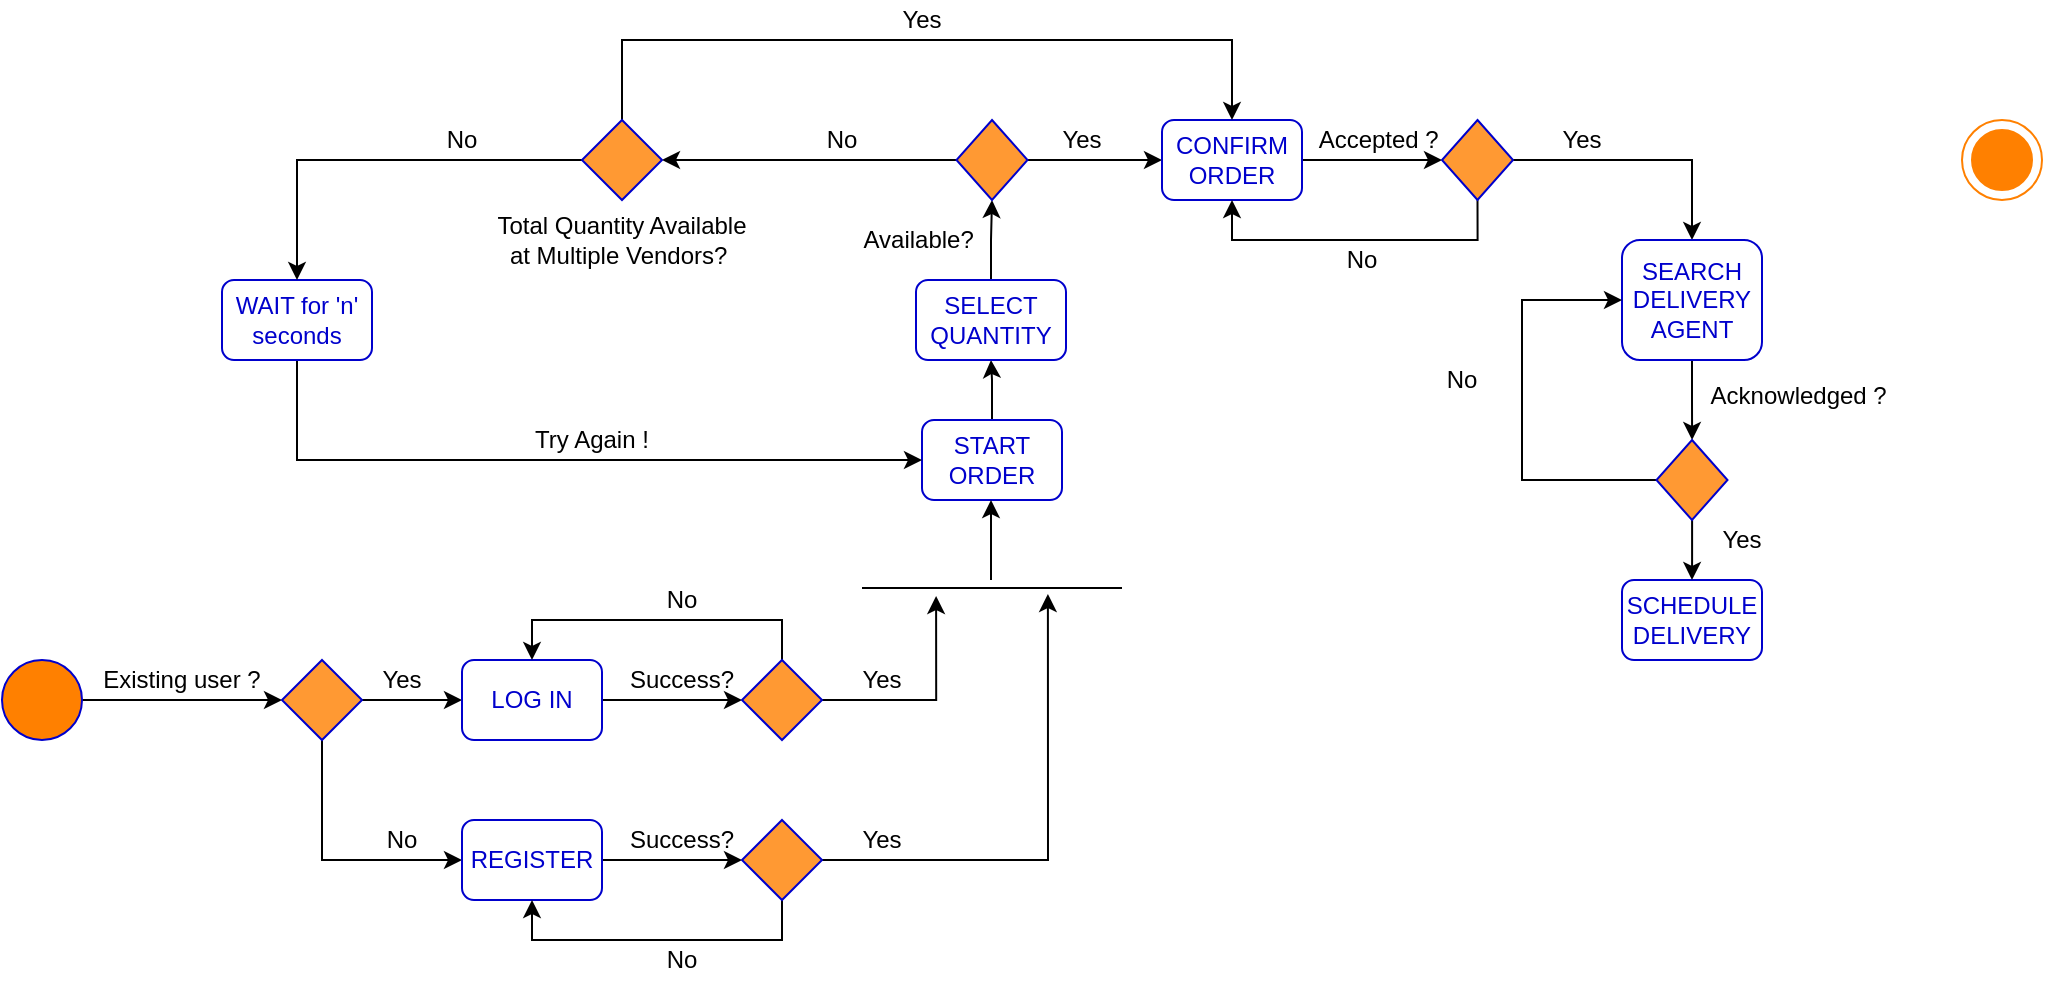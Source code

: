 <mxfile version="15.0.6" type="github">
  <diagram name="Page-1" id="52a04d89-c75d-2922-d76d-85b35f80e030">
    <mxGraphModel dx="1422" dy="705" grid="1" gridSize="10" guides="1" tooltips="1" connect="1" arrows="1" fold="1" page="1" pageScale="1" pageWidth="1100" pageHeight="850" background="none" math="0" shadow="0">
      <root>
        <mxCell id="0" />
        <mxCell id="1" parent="0" />
        <mxCell id="-y61v7st2WPRI6r0obGL-35" style="edgeStyle=orthogonalEdgeStyle;rounded=0;orthogonalLoop=1;jettySize=auto;html=1;exitX=1;exitY=0.5;exitDx=0;exitDy=0;" edge="1" parent="1" source="-y61v7st2WPRI6r0obGL-3" target="-y61v7st2WPRI6r0obGL-16">
          <mxGeometry relative="1" as="geometry" />
        </mxCell>
        <mxCell id="-y61v7st2WPRI6r0obGL-3" value="" style="shape=ellipse;html=1;fillColor=#FF8000;fontSize=18;fontColor=#ffffff;strokeColor=#0000CC;align=center;" vertex="1" parent="1">
          <mxGeometry x="20" y="470" width="40" height="40" as="geometry" />
        </mxCell>
        <mxCell id="-y61v7st2WPRI6r0obGL-25" value="" style="shape=mxgraph.sysml.actFinal;html=1;verticalLabelPosition=bottom;labelBackgroundColor=#ffffff;verticalAlign=top;strokeColor=#FF8000;fillColor=#FFFFFF;fontSize=11;fontColor=#0000CC;align=center;" vertex="1" parent="1">
          <mxGeometry x="1000" y="200" width="40" height="40" as="geometry" />
        </mxCell>
        <mxCell id="-y61v7st2WPRI6r0obGL-33" style="edgeStyle=orthogonalEdgeStyle;rounded=0;orthogonalLoop=1;jettySize=auto;html=1;exitX=1;exitY=0.5;exitDx=0;exitDy=0;entryX=0;entryY=0.5;entryDx=0;entryDy=0;" edge="1" parent="1" source="-y61v7st2WPRI6r0obGL-16" target="-y61v7st2WPRI6r0obGL-9">
          <mxGeometry relative="1" as="geometry" />
        </mxCell>
        <mxCell id="-y61v7st2WPRI6r0obGL-113" style="edgeStyle=orthogonalEdgeStyle;rounded=0;orthogonalLoop=1;jettySize=auto;html=1;exitX=0.5;exitY=1;exitDx=0;exitDy=0;entryX=0;entryY=0.5;entryDx=0;entryDy=0;" edge="1" parent="1" source="-y61v7st2WPRI6r0obGL-16" target="-y61v7st2WPRI6r0obGL-29">
          <mxGeometry relative="1" as="geometry" />
        </mxCell>
        <mxCell id="-y61v7st2WPRI6r0obGL-16" value="" style="shape=rhombus;html=1;labelPosition=right;align=left;verticalAlign=middle;strokeColor=#0000CC;fillColor=#FF9933;fontColor=#000000;" vertex="1" parent="1">
          <mxGeometry x="160" y="470" width="40" height="40" as="geometry" />
        </mxCell>
        <mxCell id="-y61v7st2WPRI6r0obGL-45" style="edgeStyle=orthogonalEdgeStyle;rounded=0;orthogonalLoop=1;jettySize=auto;html=1;exitX=1;exitY=0.5;exitDx=0;exitDy=0;entryX=0;entryY=0.5;entryDx=0;entryDy=0;" edge="1" parent="1" source="-y61v7st2WPRI6r0obGL-9" target="-y61v7st2WPRI6r0obGL-44">
          <mxGeometry relative="1" as="geometry" />
        </mxCell>
        <mxCell id="-y61v7st2WPRI6r0obGL-9" value="LOG IN" style="strokeColor=#0000CC;fillColor=inherit;gradientColor=inherit;shape=rect;html=1;rounded=1;whiteSpace=wrap;align=center;fontColor=#0000CC;" vertex="1" parent="1">
          <mxGeometry x="250" y="470" width="70" height="40" as="geometry" />
        </mxCell>
        <mxCell id="-y61v7st2WPRI6r0obGL-49" style="edgeStyle=orthogonalEdgeStyle;rounded=0;orthogonalLoop=1;jettySize=auto;html=1;exitX=1;exitY=0.5;exitDx=0;exitDy=0;entryX=0;entryY=0.5;entryDx=0;entryDy=0;" edge="1" parent="1" source="-y61v7st2WPRI6r0obGL-29" target="-y61v7st2WPRI6r0obGL-48">
          <mxGeometry relative="1" as="geometry" />
        </mxCell>
        <mxCell id="-y61v7st2WPRI6r0obGL-29" value="REGISTER" style="strokeColor=#0000CC;fillColor=inherit;gradientColor=inherit;shape=rect;html=1;rounded=1;whiteSpace=wrap;align=center;fontColor=#0000CC;" vertex="1" parent="1">
          <mxGeometry x="250" y="550" width="70" height="40" as="geometry" />
        </mxCell>
        <mxCell id="-y61v7st2WPRI6r0obGL-36" value="Existing user ?" style="text;html=1;strokeColor=none;fillColor=none;align=center;verticalAlign=middle;whiteSpace=wrap;rounded=0;" vertex="1" parent="1">
          <mxGeometry x="60" y="470" width="100" height="20" as="geometry" />
        </mxCell>
        <mxCell id="-y61v7st2WPRI6r0obGL-42" value="Yes" style="text;html=1;strokeColor=none;fillColor=none;align=center;verticalAlign=middle;whiteSpace=wrap;rounded=0;" vertex="1" parent="1">
          <mxGeometry x="170" y="470" width="100" height="20" as="geometry" />
        </mxCell>
        <mxCell id="-y61v7st2WPRI6r0obGL-43" value="No" style="text;html=1;strokeColor=none;fillColor=none;align=center;verticalAlign=middle;whiteSpace=wrap;rounded=0;" vertex="1" parent="1">
          <mxGeometry x="170" y="550" width="100" height="20" as="geometry" />
        </mxCell>
        <mxCell id="-y61v7st2WPRI6r0obGL-47" style="edgeStyle=orthogonalEdgeStyle;rounded=0;orthogonalLoop=1;jettySize=auto;html=1;exitX=0.5;exitY=0;exitDx=0;exitDy=0;entryX=0.5;entryY=0;entryDx=0;entryDy=0;" edge="1" parent="1" source="-y61v7st2WPRI6r0obGL-44" target="-y61v7st2WPRI6r0obGL-9">
          <mxGeometry relative="1" as="geometry" />
        </mxCell>
        <mxCell id="-y61v7st2WPRI6r0obGL-66" style="edgeStyle=orthogonalEdgeStyle;rounded=0;orthogonalLoop=1;jettySize=auto;html=1;exitX=1;exitY=0.5;exitDx=0;exitDy=0;entryX=0.285;entryY=1;entryDx=0;entryDy=0;entryPerimeter=0;" edge="1" parent="1" source="-y61v7st2WPRI6r0obGL-44" target="-y61v7st2WPRI6r0obGL-65">
          <mxGeometry relative="1" as="geometry" />
        </mxCell>
        <mxCell id="-y61v7st2WPRI6r0obGL-44" value="" style="shape=rhombus;html=1;labelPosition=right;align=left;verticalAlign=middle;strokeColor=#0000CC;fillColor=#FF9933;fontColor=#000000;" vertex="1" parent="1">
          <mxGeometry x="390" y="470" width="40" height="40" as="geometry" />
        </mxCell>
        <mxCell id="-y61v7st2WPRI6r0obGL-68" style="edgeStyle=orthogonalEdgeStyle;rounded=0;orthogonalLoop=1;jettySize=auto;html=1;exitX=1;exitY=0.5;exitDx=0;exitDy=0;entryX=0.715;entryY=0.875;entryDx=0;entryDy=0;entryPerimeter=0;" edge="1" parent="1" source="-y61v7st2WPRI6r0obGL-48" target="-y61v7st2WPRI6r0obGL-65">
          <mxGeometry relative="1" as="geometry" />
        </mxCell>
        <mxCell id="-y61v7st2WPRI6r0obGL-114" style="edgeStyle=orthogonalEdgeStyle;rounded=0;orthogonalLoop=1;jettySize=auto;html=1;exitX=0.5;exitY=1;exitDx=0;exitDy=0;entryX=0.5;entryY=1;entryDx=0;entryDy=0;" edge="1" parent="1" source="-y61v7st2WPRI6r0obGL-48" target="-y61v7st2WPRI6r0obGL-29">
          <mxGeometry relative="1" as="geometry" />
        </mxCell>
        <mxCell id="-y61v7st2WPRI6r0obGL-48" value="" style="shape=rhombus;html=1;labelPosition=right;align=left;verticalAlign=middle;strokeColor=#0000CC;fillColor=#FF9933;fontColor=#000000;" vertex="1" parent="1">
          <mxGeometry x="390" y="550" width="40" height="40" as="geometry" />
        </mxCell>
        <mxCell id="-y61v7st2WPRI6r0obGL-52" value="Success?" style="text;html=1;strokeColor=none;fillColor=none;align=center;verticalAlign=middle;whiteSpace=wrap;rounded=0;" vertex="1" parent="1">
          <mxGeometry x="310" y="470" width="100" height="20" as="geometry" />
        </mxCell>
        <mxCell id="-y61v7st2WPRI6r0obGL-54" value="Success?" style="text;html=1;strokeColor=none;fillColor=none;align=center;verticalAlign=middle;whiteSpace=wrap;rounded=0;" vertex="1" parent="1">
          <mxGeometry x="310" y="550" width="100" height="20" as="geometry" />
        </mxCell>
        <mxCell id="-y61v7st2WPRI6r0obGL-55" value="No" style="text;html=1;strokeColor=none;fillColor=none;align=center;verticalAlign=middle;whiteSpace=wrap;rounded=0;" vertex="1" parent="1">
          <mxGeometry x="310" y="610" width="100" height="20" as="geometry" />
        </mxCell>
        <mxCell id="-y61v7st2WPRI6r0obGL-56" value="No" style="text;html=1;strokeColor=none;fillColor=none;align=center;verticalAlign=middle;whiteSpace=wrap;rounded=0;" vertex="1" parent="1">
          <mxGeometry x="310" y="430" width="100" height="20" as="geometry" />
        </mxCell>
        <mxCell id="-y61v7st2WPRI6r0obGL-65" value="" style="line;strokeWidth=1;fillColor=none;align=left;verticalAlign=middle;spacingTop=-1;spacingLeft=3;spacingRight=3;rotatable=0;labelPosition=right;points=[];portConstraint=eastwest;" vertex="1" parent="1">
          <mxGeometry x="450" y="430" width="130" height="8" as="geometry" />
        </mxCell>
        <mxCell id="-y61v7st2WPRI6r0obGL-77" value="" style="edgeStyle=orthogonalEdgeStyle;rounded=0;orthogonalLoop=1;jettySize=auto;html=1;" edge="1" parent="1" source="-y61v7st2WPRI6r0obGL-69" target="-y61v7st2WPRI6r0obGL-76">
          <mxGeometry relative="1" as="geometry" />
        </mxCell>
        <mxCell id="-y61v7st2WPRI6r0obGL-69" value="START ORDER" style="strokeColor=#0000CC;fillColor=inherit;gradientColor=inherit;shape=rect;html=1;rounded=1;whiteSpace=wrap;align=center;fontColor=#0000CC;" vertex="1" parent="1">
          <mxGeometry x="480" y="350" width="70" height="40" as="geometry" />
        </mxCell>
        <mxCell id="-y61v7st2WPRI6r0obGL-71" value="" style="endArrow=classic;html=1;" edge="1" parent="1">
          <mxGeometry width="50" height="50" relative="1" as="geometry">
            <mxPoint x="514.5" y="430" as="sourcePoint" />
            <mxPoint x="514.5" y="390" as="targetPoint" />
          </mxGeometry>
        </mxCell>
        <mxCell id="-y61v7st2WPRI6r0obGL-72" value="Yes" style="text;html=1;strokeColor=none;fillColor=none;align=center;verticalAlign=middle;whiteSpace=wrap;rounded=0;" vertex="1" parent="1">
          <mxGeometry x="410" y="470" width="100" height="20" as="geometry" />
        </mxCell>
        <mxCell id="-y61v7st2WPRI6r0obGL-73" value="Yes" style="text;html=1;strokeColor=none;fillColor=none;align=center;verticalAlign=middle;whiteSpace=wrap;rounded=0;" vertex="1" parent="1">
          <mxGeometry x="410" y="550" width="100" height="20" as="geometry" />
        </mxCell>
        <mxCell id="-y61v7st2WPRI6r0obGL-86" style="edgeStyle=orthogonalEdgeStyle;rounded=0;orthogonalLoop=1;jettySize=auto;html=1;exitX=0.5;exitY=0;exitDx=0;exitDy=0;entryX=0.5;entryY=1;entryDx=0;entryDy=0;" edge="1" parent="1" source="-y61v7st2WPRI6r0obGL-76" target="-y61v7st2WPRI6r0obGL-80">
          <mxGeometry relative="1" as="geometry" />
        </mxCell>
        <mxCell id="-y61v7st2WPRI6r0obGL-76" value="SELECT QUANTITY" style="whiteSpace=wrap;html=1;rounded=1;fontColor=#0000CC;strokeColor=#0000CC;fillColor=inherit;gradientColor=inherit;" vertex="1" parent="1">
          <mxGeometry x="477" y="280" width="75" height="40" as="geometry" />
        </mxCell>
        <mxCell id="-y61v7st2WPRI6r0obGL-92" style="edgeStyle=orthogonalEdgeStyle;rounded=0;orthogonalLoop=1;jettySize=auto;html=1;entryX=0;entryY=0.5;entryDx=0;entryDy=0;" edge="1" parent="1" source="-y61v7st2WPRI6r0obGL-80" target="-y61v7st2WPRI6r0obGL-91">
          <mxGeometry relative="1" as="geometry" />
        </mxCell>
        <mxCell id="-y61v7st2WPRI6r0obGL-117" style="edgeStyle=orthogonalEdgeStyle;rounded=0;orthogonalLoop=1;jettySize=auto;html=1;" edge="1" parent="1" source="-y61v7st2WPRI6r0obGL-80" target="-y61v7st2WPRI6r0obGL-116">
          <mxGeometry relative="1" as="geometry" />
        </mxCell>
        <mxCell id="-y61v7st2WPRI6r0obGL-80" value="" style="shape=rhombus;html=1;labelPosition=right;align=left;verticalAlign=middle;strokeColor=#0000CC;fillColor=#FF9933;fontColor=#000000;" vertex="1" parent="1">
          <mxGeometry x="497.25" y="200" width="35.5" height="40" as="geometry" />
        </mxCell>
        <mxCell id="-y61v7st2WPRI6r0obGL-82" value="Available?&amp;nbsp;" style="text;html=1;strokeColor=none;fillColor=none;align=center;verticalAlign=middle;whiteSpace=wrap;rounded=0;" vertex="1" parent="1">
          <mxGeometry x="430" y="250" width="100" height="20" as="geometry" />
        </mxCell>
        <mxCell id="-y61v7st2WPRI6r0obGL-89" style="edgeStyle=orthogonalEdgeStyle;rounded=0;orthogonalLoop=1;jettySize=auto;html=1;exitX=0.5;exitY=1;exitDx=0;exitDy=0;entryX=0;entryY=0.5;entryDx=0;entryDy=0;" edge="1" parent="1" source="-y61v7st2WPRI6r0obGL-87" target="-y61v7st2WPRI6r0obGL-69">
          <mxGeometry relative="1" as="geometry" />
        </mxCell>
        <mxCell id="-y61v7st2WPRI6r0obGL-87" value="WAIT for &#39;n&#39; seconds" style="whiteSpace=wrap;html=1;rounded=1;fontColor=#0000CC;strokeColor=#0000CC;fillColor=inherit;gradientColor=inherit;" vertex="1" parent="1">
          <mxGeometry x="130" y="280" width="75" height="40" as="geometry" />
        </mxCell>
        <mxCell id="-y61v7st2WPRI6r0obGL-90" value="No" style="text;html=1;strokeColor=none;fillColor=none;align=center;verticalAlign=middle;whiteSpace=wrap;rounded=0;" vertex="1" parent="1">
          <mxGeometry x="390" y="200" width="100" height="20" as="geometry" />
        </mxCell>
        <mxCell id="-y61v7st2WPRI6r0obGL-94" style="edgeStyle=orthogonalEdgeStyle;rounded=0;orthogonalLoop=1;jettySize=auto;html=1;entryX=0;entryY=0.5;entryDx=0;entryDy=0;" edge="1" parent="1" source="-y61v7st2WPRI6r0obGL-91" target="-y61v7st2WPRI6r0obGL-93">
          <mxGeometry relative="1" as="geometry" />
        </mxCell>
        <mxCell id="-y61v7st2WPRI6r0obGL-91" value="CONFIRM ORDER" style="strokeColor=#0000CC;fillColor=inherit;gradientColor=inherit;shape=rect;html=1;rounded=1;whiteSpace=wrap;align=center;fontColor=#0000CC;" vertex="1" parent="1">
          <mxGeometry x="600" y="200" width="70" height="40" as="geometry" />
        </mxCell>
        <mxCell id="-y61v7st2WPRI6r0obGL-96" style="edgeStyle=orthogonalEdgeStyle;rounded=0;orthogonalLoop=1;jettySize=auto;html=1;exitX=0.5;exitY=1;exitDx=0;exitDy=0;entryX=0.5;entryY=1;entryDx=0;entryDy=0;" edge="1" parent="1" source="-y61v7st2WPRI6r0obGL-93" target="-y61v7st2WPRI6r0obGL-91">
          <mxGeometry relative="1" as="geometry" />
        </mxCell>
        <mxCell id="-y61v7st2WPRI6r0obGL-101" style="edgeStyle=orthogonalEdgeStyle;rounded=0;orthogonalLoop=1;jettySize=auto;html=1;entryX=0.5;entryY=0;entryDx=0;entryDy=0;" edge="1" parent="1" source="-y61v7st2WPRI6r0obGL-93" target="-y61v7st2WPRI6r0obGL-100">
          <mxGeometry relative="1" as="geometry" />
        </mxCell>
        <mxCell id="-y61v7st2WPRI6r0obGL-93" value="" style="shape=rhombus;html=1;labelPosition=right;align=left;verticalAlign=middle;strokeColor=#0000CC;fillColor=#FF9933;fontColor=#000000;" vertex="1" parent="1">
          <mxGeometry x="740" y="200" width="35.5" height="40" as="geometry" />
        </mxCell>
        <mxCell id="-y61v7st2WPRI6r0obGL-95" value="Accepted ?&amp;nbsp;" style="text;html=1;strokeColor=none;fillColor=none;align=center;verticalAlign=middle;whiteSpace=wrap;rounded=0;" vertex="1" parent="1">
          <mxGeometry x="660" y="200" width="100" height="20" as="geometry" />
        </mxCell>
        <mxCell id="-y61v7st2WPRI6r0obGL-97" value="No" style="text;html=1;strokeColor=none;fillColor=none;align=center;verticalAlign=middle;whiteSpace=wrap;rounded=0;" vertex="1" parent="1">
          <mxGeometry x="650" y="260" width="100" height="20" as="geometry" />
        </mxCell>
        <mxCell id="-y61v7st2WPRI6r0obGL-98" value="Yes" style="text;html=1;strokeColor=none;fillColor=none;align=center;verticalAlign=middle;whiteSpace=wrap;rounded=0;" vertex="1" parent="1">
          <mxGeometry x="510" y="200" width="100" height="20" as="geometry" />
        </mxCell>
        <mxCell id="-y61v7st2WPRI6r0obGL-99" value="SCHEDULE DELIVERY" style="strokeColor=#0000CC;fillColor=inherit;gradientColor=inherit;shape=rect;html=1;rounded=1;whiteSpace=wrap;align=center;fontColor=#0000CC;" vertex="1" parent="1">
          <mxGeometry x="830" y="430" width="70" height="40" as="geometry" />
        </mxCell>
        <mxCell id="-y61v7st2WPRI6r0obGL-106" value="" style="edgeStyle=orthogonalEdgeStyle;rounded=0;orthogonalLoop=1;jettySize=auto;html=1;" edge="1" parent="1" source="-y61v7st2WPRI6r0obGL-100" target="-y61v7st2WPRI6r0obGL-105">
          <mxGeometry relative="1" as="geometry" />
        </mxCell>
        <mxCell id="-y61v7st2WPRI6r0obGL-100" value="SEARCH DELIVERY AGENT" style="strokeColor=#0000CC;fillColor=inherit;gradientColor=inherit;shape=rect;html=1;rounded=1;whiteSpace=wrap;align=center;fontColor=#0000CC;" vertex="1" parent="1">
          <mxGeometry x="830" y="260" width="70" height="60" as="geometry" />
        </mxCell>
        <mxCell id="-y61v7st2WPRI6r0obGL-104" value="Yes" style="text;html=1;strokeColor=none;fillColor=none;align=center;verticalAlign=middle;whiteSpace=wrap;rounded=0;" vertex="1" parent="1">
          <mxGeometry x="760" y="200" width="100" height="20" as="geometry" />
        </mxCell>
        <mxCell id="-y61v7st2WPRI6r0obGL-109" value="" style="edgeStyle=orthogonalEdgeStyle;rounded=0;orthogonalLoop=1;jettySize=auto;html=1;" edge="1" parent="1" source="-y61v7st2WPRI6r0obGL-105" target="-y61v7st2WPRI6r0obGL-99">
          <mxGeometry relative="1" as="geometry" />
        </mxCell>
        <mxCell id="-y61v7st2WPRI6r0obGL-126" style="edgeStyle=orthogonalEdgeStyle;rounded=0;orthogonalLoop=1;jettySize=auto;html=1;exitX=0;exitY=0.5;exitDx=0;exitDy=0;entryX=0;entryY=0.5;entryDx=0;entryDy=0;" edge="1" parent="1" source="-y61v7st2WPRI6r0obGL-105" target="-y61v7st2WPRI6r0obGL-100">
          <mxGeometry relative="1" as="geometry">
            <Array as="points">
              <mxPoint x="780" y="380" />
              <mxPoint x="780" y="290" />
            </Array>
          </mxGeometry>
        </mxCell>
        <mxCell id="-y61v7st2WPRI6r0obGL-105" value="" style="shape=rhombus;html=1;labelPosition=right;align=left;verticalAlign=middle;strokeColor=#0000CC;fillColor=#FF9933;fontColor=#000000;" vertex="1" parent="1">
          <mxGeometry x="847.25" y="360" width="35.5" height="40" as="geometry" />
        </mxCell>
        <mxCell id="-y61v7st2WPRI6r0obGL-107" value="&lt;br&gt;Acknowledged ?&amp;nbsp;" style="text;html=1;strokeColor=none;fillColor=none;align=center;verticalAlign=middle;whiteSpace=wrap;rounded=0;" vertex="1" parent="1">
          <mxGeometry x="870" y="320" width="100" height="20" as="geometry" />
        </mxCell>
        <mxCell id="-y61v7st2WPRI6r0obGL-108" value="Yes" style="text;html=1;strokeColor=none;fillColor=none;align=center;verticalAlign=middle;whiteSpace=wrap;rounded=0;" vertex="1" parent="1">
          <mxGeometry x="840" y="400" width="100" height="20" as="geometry" />
        </mxCell>
        <mxCell id="-y61v7st2WPRI6r0obGL-111" value="No" style="text;html=1;strokeColor=none;fillColor=none;align=center;verticalAlign=middle;whiteSpace=wrap;rounded=0;" vertex="1" parent="1">
          <mxGeometry x="700" y="320" width="100" height="20" as="geometry" />
        </mxCell>
        <mxCell id="-y61v7st2WPRI6r0obGL-119" style="edgeStyle=orthogonalEdgeStyle;rounded=0;orthogonalLoop=1;jettySize=auto;html=1;exitX=0;exitY=0.5;exitDx=0;exitDy=0;entryX=0.5;entryY=0;entryDx=0;entryDy=0;" edge="1" parent="1" source="-y61v7st2WPRI6r0obGL-116" target="-y61v7st2WPRI6r0obGL-87">
          <mxGeometry relative="1" as="geometry" />
        </mxCell>
        <mxCell id="-y61v7st2WPRI6r0obGL-122" style="edgeStyle=orthogonalEdgeStyle;rounded=0;orthogonalLoop=1;jettySize=auto;html=1;entryX=0.5;entryY=0;entryDx=0;entryDy=0;" edge="1" parent="1" source="-y61v7st2WPRI6r0obGL-116" target="-y61v7st2WPRI6r0obGL-91">
          <mxGeometry relative="1" as="geometry">
            <Array as="points">
              <mxPoint x="330" y="160" />
              <mxPoint x="635" y="160" />
            </Array>
          </mxGeometry>
        </mxCell>
        <mxCell id="-y61v7st2WPRI6r0obGL-116" value="" style="shape=rhombus;html=1;labelPosition=right;align=left;verticalAlign=middle;strokeColor=#0000CC;fillColor=#FF9933;fontColor=#000000;" vertex="1" parent="1">
          <mxGeometry x="310" y="200" width="40" height="40" as="geometry" />
        </mxCell>
        <mxCell id="-y61v7st2WPRI6r0obGL-118" value="Total Quantity Available at Multiple Vendors?&amp;nbsp;" style="text;html=1;strokeColor=none;fillColor=none;align=center;verticalAlign=middle;whiteSpace=wrap;rounded=0;" vertex="1" parent="1">
          <mxGeometry x="265" y="250" width="130" height="20" as="geometry" />
        </mxCell>
        <mxCell id="-y61v7st2WPRI6r0obGL-123" value="No" style="text;html=1;strokeColor=none;fillColor=none;align=center;verticalAlign=middle;whiteSpace=wrap;rounded=0;" vertex="1" parent="1">
          <mxGeometry x="200" y="200" width="100" height="20" as="geometry" />
        </mxCell>
        <mxCell id="-y61v7st2WPRI6r0obGL-124" value="Yes" style="text;html=1;strokeColor=none;fillColor=none;align=center;verticalAlign=middle;whiteSpace=wrap;rounded=0;" vertex="1" parent="1">
          <mxGeometry x="430" y="140" width="100" height="20" as="geometry" />
        </mxCell>
        <mxCell id="-y61v7st2WPRI6r0obGL-128" value="Try Again !" style="text;html=1;strokeColor=none;fillColor=none;align=center;verticalAlign=middle;whiteSpace=wrap;rounded=0;" vertex="1" parent="1">
          <mxGeometry x="265" y="350" width="100" height="20" as="geometry" />
        </mxCell>
      </root>
    </mxGraphModel>
  </diagram>
</mxfile>
